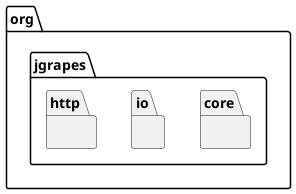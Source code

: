 {
  "sha1": "renrbkpv11ix5t2ydeuutqtm95w3q81",
  "insertion": {
    "when": "2024-06-04T17:28:43.681Z",
    "user": "plantuml@gmail.com"
  }
}
@startuml
package org.jgrapes [[jgrapes]] {
    package org.jgrapes.core [[org/jgrapes/core/package-summary.html#package.description]] {
    }

    package org.jgrapes.io {
    }

    package org.jgrapes.http {
    }
}
@enduml
